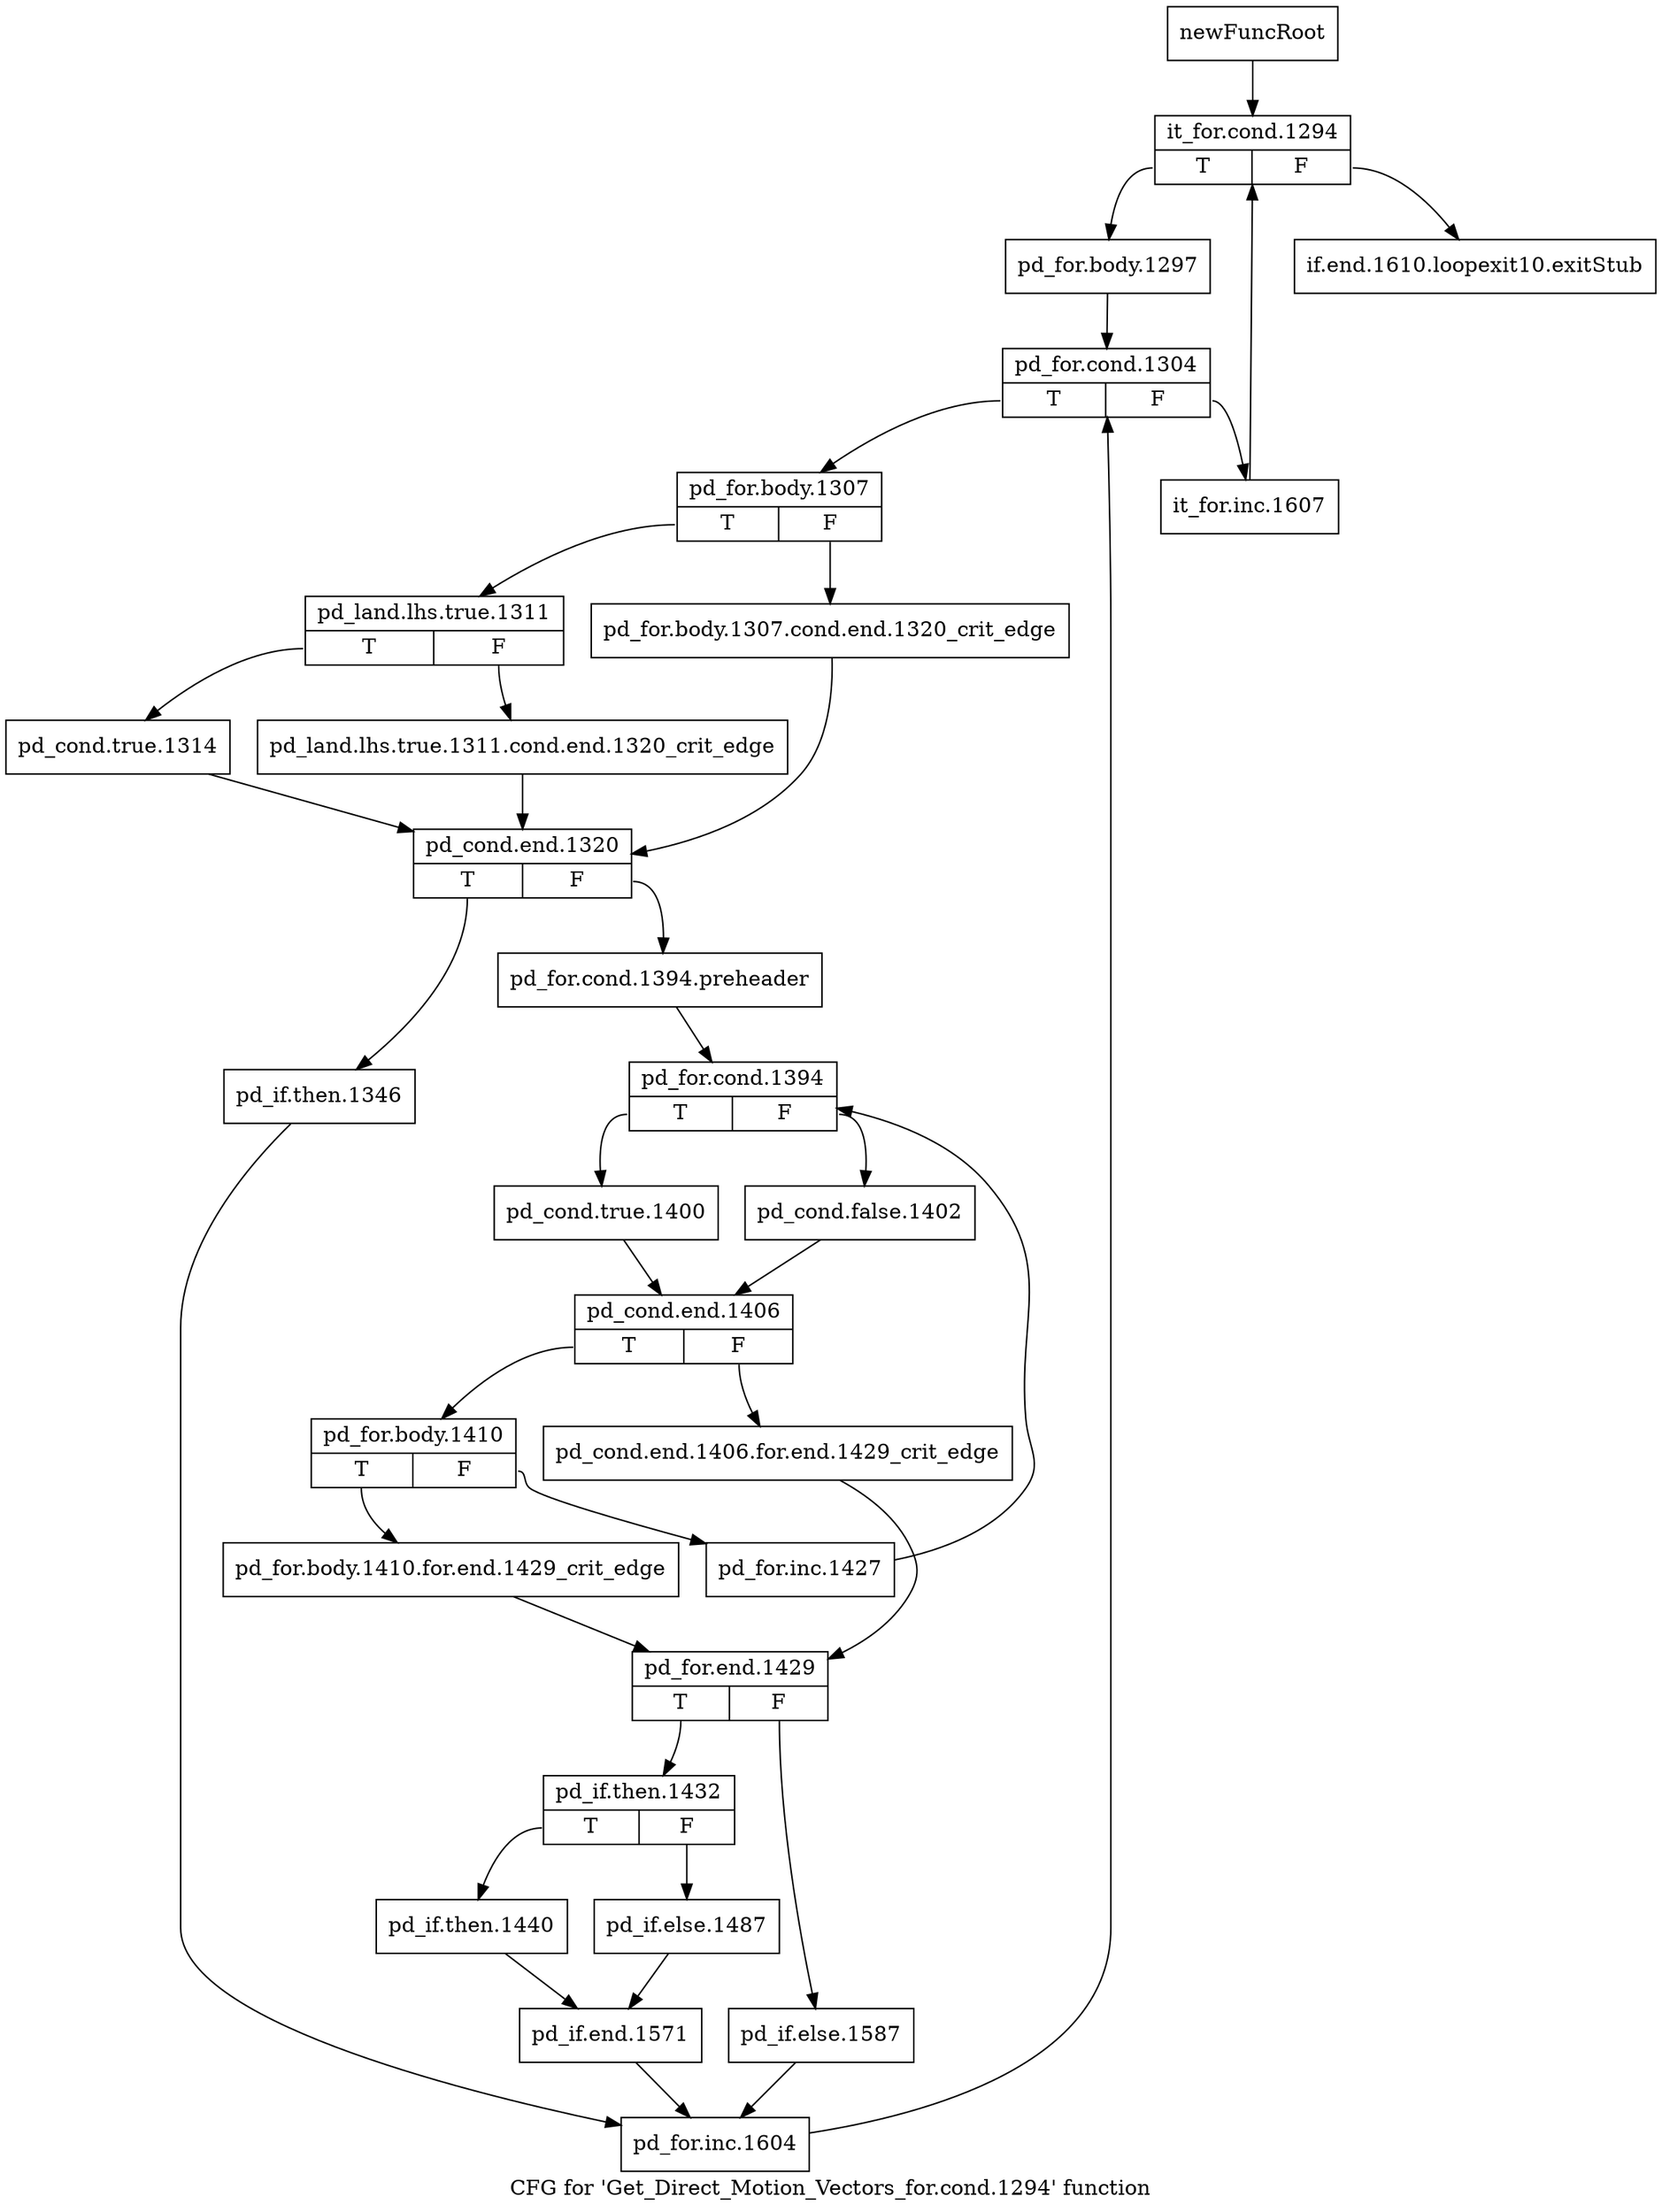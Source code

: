 digraph "CFG for 'Get_Direct_Motion_Vectors_for.cond.1294' function" {
	label="CFG for 'Get_Direct_Motion_Vectors_for.cond.1294' function";

	Node0x2a30b00 [shape=record,label="{newFuncRoot}"];
	Node0x2a30b00 -> Node0x2a30ba0;
	Node0x2a30b50 [shape=record,label="{if.end.1610.loopexit10.exitStub}"];
	Node0x2a30ba0 [shape=record,label="{it_for.cond.1294|{<s0>T|<s1>F}}"];
	Node0x2a30ba0:s0 -> Node0x2a30bf0;
	Node0x2a30ba0:s1 -> Node0x2a30b50;
	Node0x2a30bf0 [shape=record,label="{pd_for.body.1297}"];
	Node0x2a30bf0 -> Node0x2a30c40;
	Node0x2a30c40 [shape=record,label="{pd_for.cond.1304|{<s0>T|<s1>F}}"];
	Node0x2a30c40:s0 -> Node0x2a30ce0;
	Node0x2a30c40:s1 -> Node0x2a30c90;
	Node0x2a30c90 [shape=record,label="{it_for.inc.1607}"];
	Node0x2a30c90 -> Node0x2a30ba0;
	Node0x2a30ce0 [shape=record,label="{pd_for.body.1307|{<s0>T|<s1>F}}"];
	Node0x2a30ce0:s0 -> Node0x2a330a0;
	Node0x2a30ce0:s1 -> Node0x2a33050;
	Node0x2a33050 [shape=record,label="{pd_for.body.1307.cond.end.1320_crit_edge}"];
	Node0x2a33050 -> Node0x2a33190;
	Node0x2a330a0 [shape=record,label="{pd_land.lhs.true.1311|{<s0>T|<s1>F}}"];
	Node0x2a330a0:s0 -> Node0x2a33140;
	Node0x2a330a0:s1 -> Node0x2a330f0;
	Node0x2a330f0 [shape=record,label="{pd_land.lhs.true.1311.cond.end.1320_crit_edge}"];
	Node0x2a330f0 -> Node0x2a33190;
	Node0x2a33140 [shape=record,label="{pd_cond.true.1314}"];
	Node0x2a33140 -> Node0x2a33190;
	Node0x2a33190 [shape=record,label="{pd_cond.end.1320|{<s0>T|<s1>F}}"];
	Node0x2a33190:s0 -> Node0x2a33690;
	Node0x2a33190:s1 -> Node0x2a331e0;
	Node0x2a331e0 [shape=record,label="{pd_for.cond.1394.preheader}"];
	Node0x2a331e0 -> Node0x2a33230;
	Node0x2a33230 [shape=record,label="{pd_for.cond.1394|{<s0>T|<s1>F}}"];
	Node0x2a33230:s0 -> Node0x2a332d0;
	Node0x2a33230:s1 -> Node0x2a33280;
	Node0x2a33280 [shape=record,label="{pd_cond.false.1402}"];
	Node0x2a33280 -> Node0x2a33320;
	Node0x2a332d0 [shape=record,label="{pd_cond.true.1400}"];
	Node0x2a332d0 -> Node0x2a33320;
	Node0x2a33320 [shape=record,label="{pd_cond.end.1406|{<s0>T|<s1>F}}"];
	Node0x2a33320:s0 -> Node0x2a333c0;
	Node0x2a33320:s1 -> Node0x2a33370;
	Node0x2a33370 [shape=record,label="{pd_cond.end.1406.for.end.1429_crit_edge}"];
	Node0x2a33370 -> Node0x2a334b0;
	Node0x2a333c0 [shape=record,label="{pd_for.body.1410|{<s0>T|<s1>F}}"];
	Node0x2a333c0:s0 -> Node0x2a33460;
	Node0x2a333c0:s1 -> Node0x2a33410;
	Node0x2a33410 [shape=record,label="{pd_for.inc.1427}"];
	Node0x2a33410 -> Node0x2a33230;
	Node0x2a33460 [shape=record,label="{pd_for.body.1410.for.end.1429_crit_edge}"];
	Node0x2a33460 -> Node0x2a334b0;
	Node0x2a334b0 [shape=record,label="{pd_for.end.1429|{<s0>T|<s1>F}}"];
	Node0x2a334b0:s0 -> Node0x2a33550;
	Node0x2a334b0:s1 -> Node0x2a33500;
	Node0x2a33500 [shape=record,label="{pd_if.else.1587}"];
	Node0x2a33500 -> Node0x2a336e0;
	Node0x2a33550 [shape=record,label="{pd_if.then.1432|{<s0>T|<s1>F}}"];
	Node0x2a33550:s0 -> Node0x2a335f0;
	Node0x2a33550:s1 -> Node0x2a335a0;
	Node0x2a335a0 [shape=record,label="{pd_if.else.1487}"];
	Node0x2a335a0 -> Node0x2a33640;
	Node0x2a335f0 [shape=record,label="{pd_if.then.1440}"];
	Node0x2a335f0 -> Node0x2a33640;
	Node0x2a33640 [shape=record,label="{pd_if.end.1571}"];
	Node0x2a33640 -> Node0x2a336e0;
	Node0x2a33690 [shape=record,label="{pd_if.then.1346}"];
	Node0x2a33690 -> Node0x2a336e0;
	Node0x2a336e0 [shape=record,label="{pd_for.inc.1604}"];
	Node0x2a336e0 -> Node0x2a30c40;
}
